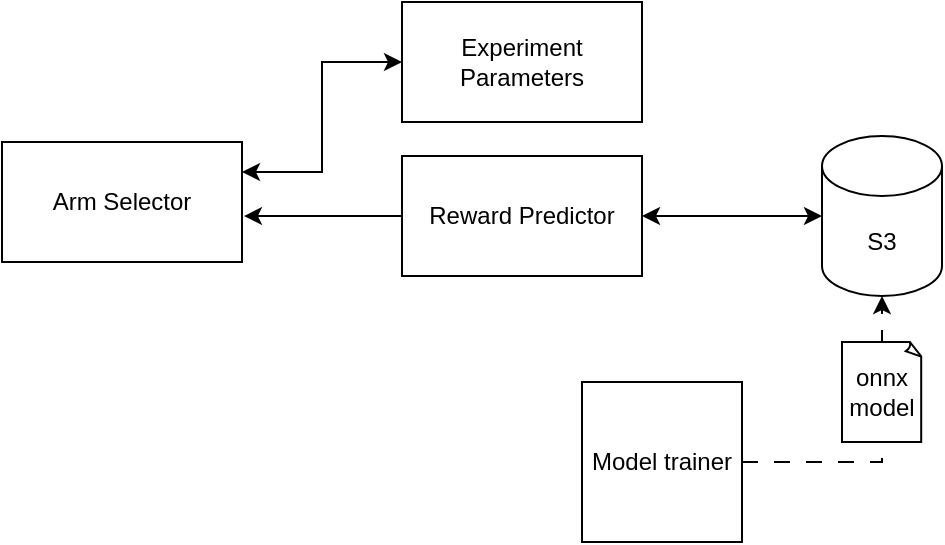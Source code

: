 <mxfile version="22.0.0" type="device">
  <diagram name="Page-1" id="kIWTYXyLH7ZoiCDWMPKE">
    <mxGraphModel dx="1434" dy="797" grid="1" gridSize="10" guides="1" tooltips="1" connect="1" arrows="1" fold="1" page="1" pageScale="1" pageWidth="850" pageHeight="1100" math="0" shadow="0">
      <root>
        <mxCell id="0" />
        <mxCell id="1" parent="0" />
        <mxCell id="SrscX44y6WukDTvQ9Hl_-7" style="edgeStyle=orthogonalEdgeStyle;rounded=0;orthogonalLoop=1;jettySize=auto;html=1;exitX=1;exitY=0.25;exitDx=0;exitDy=0;entryX=0;entryY=0.5;entryDx=0;entryDy=0;startArrow=classic;startFill=1;" parent="1" source="SrscX44y6WukDTvQ9Hl_-1" target="SrscX44y6WukDTvQ9Hl_-2" edge="1">
          <mxGeometry relative="1" as="geometry" />
        </mxCell>
        <mxCell id="SrscX44y6WukDTvQ9Hl_-1" value="Arm Selector" style="rounded=0;whiteSpace=wrap;html=1;" parent="1" vertex="1">
          <mxGeometry x="120" y="170" width="120" height="60" as="geometry" />
        </mxCell>
        <mxCell id="SrscX44y6WukDTvQ9Hl_-2" value="Experiment Parameters" style="rounded=0;whiteSpace=wrap;html=1;" parent="1" vertex="1">
          <mxGeometry x="320" y="100" width="120" height="60" as="geometry" />
        </mxCell>
        <mxCell id="SrscX44y6WukDTvQ9Hl_-3" value="Reward Predictor" style="rounded=0;whiteSpace=wrap;html=1;" parent="1" vertex="1">
          <mxGeometry x="320" y="177" width="120" height="60" as="geometry" />
        </mxCell>
        <mxCell id="PRBiNUZiPko-5N84x-8b-2" style="edgeStyle=orthogonalEdgeStyle;rounded=0;orthogonalLoop=1;jettySize=auto;html=1;exitX=0;exitY=0.5;exitDx=0;exitDy=0;entryX=1.008;entryY=0.617;entryDx=0;entryDy=0;entryPerimeter=0;" edge="1" parent="1" source="SrscX44y6WukDTvQ9Hl_-3" target="SrscX44y6WukDTvQ9Hl_-1">
          <mxGeometry relative="1" as="geometry" />
        </mxCell>
        <mxCell id="PRBiNUZiPko-5N84x-8b-3" value="S3" style="shape=cylinder3;whiteSpace=wrap;html=1;boundedLbl=1;backgroundOutline=1;size=15;" vertex="1" parent="1">
          <mxGeometry x="530" y="167" width="60" height="80" as="geometry" />
        </mxCell>
        <mxCell id="PRBiNUZiPko-5N84x-8b-4" value="" style="endArrow=classic;startArrow=classic;html=1;rounded=0;exitX=1;exitY=0.5;exitDx=0;exitDy=0;entryX=0;entryY=0.5;entryDx=0;entryDy=0;entryPerimeter=0;" edge="1" parent="1" source="SrscX44y6WukDTvQ9Hl_-3" target="PRBiNUZiPko-5N84x-8b-3">
          <mxGeometry width="50" height="50" relative="1" as="geometry">
            <mxPoint x="400" y="430" as="sourcePoint" />
            <mxPoint x="450" y="380" as="targetPoint" />
          </mxGeometry>
        </mxCell>
        <mxCell id="PRBiNUZiPko-5N84x-8b-5" value="Model trainer" style="whiteSpace=wrap;html=1;aspect=fixed;" vertex="1" parent="1">
          <mxGeometry x="410" y="290" width="80" height="80" as="geometry" />
        </mxCell>
        <mxCell id="PRBiNUZiPko-5N84x-8b-6" value="" style="endArrow=classic;html=1;rounded=0;exitX=1;exitY=0.5;exitDx=0;exitDy=0;entryX=0.5;entryY=1;entryDx=0;entryDy=0;entryPerimeter=0;dashed=1;dashPattern=8 8;" edge="1" parent="1" source="PRBiNUZiPko-5N84x-8b-5" target="PRBiNUZiPko-5N84x-8b-3">
          <mxGeometry width="50" height="50" relative="1" as="geometry">
            <mxPoint x="400" y="430" as="sourcePoint" />
            <mxPoint x="450" y="380" as="targetPoint" />
            <Array as="points">
              <mxPoint x="560" y="330" />
            </Array>
          </mxGeometry>
        </mxCell>
        <mxCell id="PRBiNUZiPko-5N84x-8b-7" value="onnx model" style="whiteSpace=wrap;html=1;shape=mxgraph.basic.document" vertex="1" parent="1">
          <mxGeometry x="540" y="270" width="40" height="50" as="geometry" />
        </mxCell>
      </root>
    </mxGraphModel>
  </diagram>
</mxfile>
